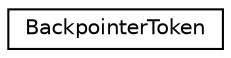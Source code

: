 digraph "Graphical Class Hierarchy"
{
  edge [fontname="Helvetica",fontsize="10",labelfontname="Helvetica",labelfontsize="10"];
  node [fontname="Helvetica",fontsize="10",shape=record];
  rankdir="LR";
  Node0 [label="BackpointerToken",height=0.2,width=0.4,color="black", fillcolor="white", style="filled",URL="$structkaldi_1_1decoder_1_1BackpointerToken.html"];
}
